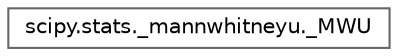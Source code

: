 digraph "Graphical Class Hierarchy"
{
 // LATEX_PDF_SIZE
  bgcolor="transparent";
  edge [fontname=Helvetica,fontsize=10,labelfontname=Helvetica,labelfontsize=10];
  node [fontname=Helvetica,fontsize=10,shape=box,height=0.2,width=0.4];
  rankdir="LR";
  Node0 [id="Node000000",label="scipy.stats._mannwhitneyu._MWU",height=0.2,width=0.4,color="grey40", fillcolor="white", style="filled",URL="$d0/d61/classscipy_1_1stats_1_1__mannwhitneyu_1_1__MWU.html",tooltip=" "];
}
